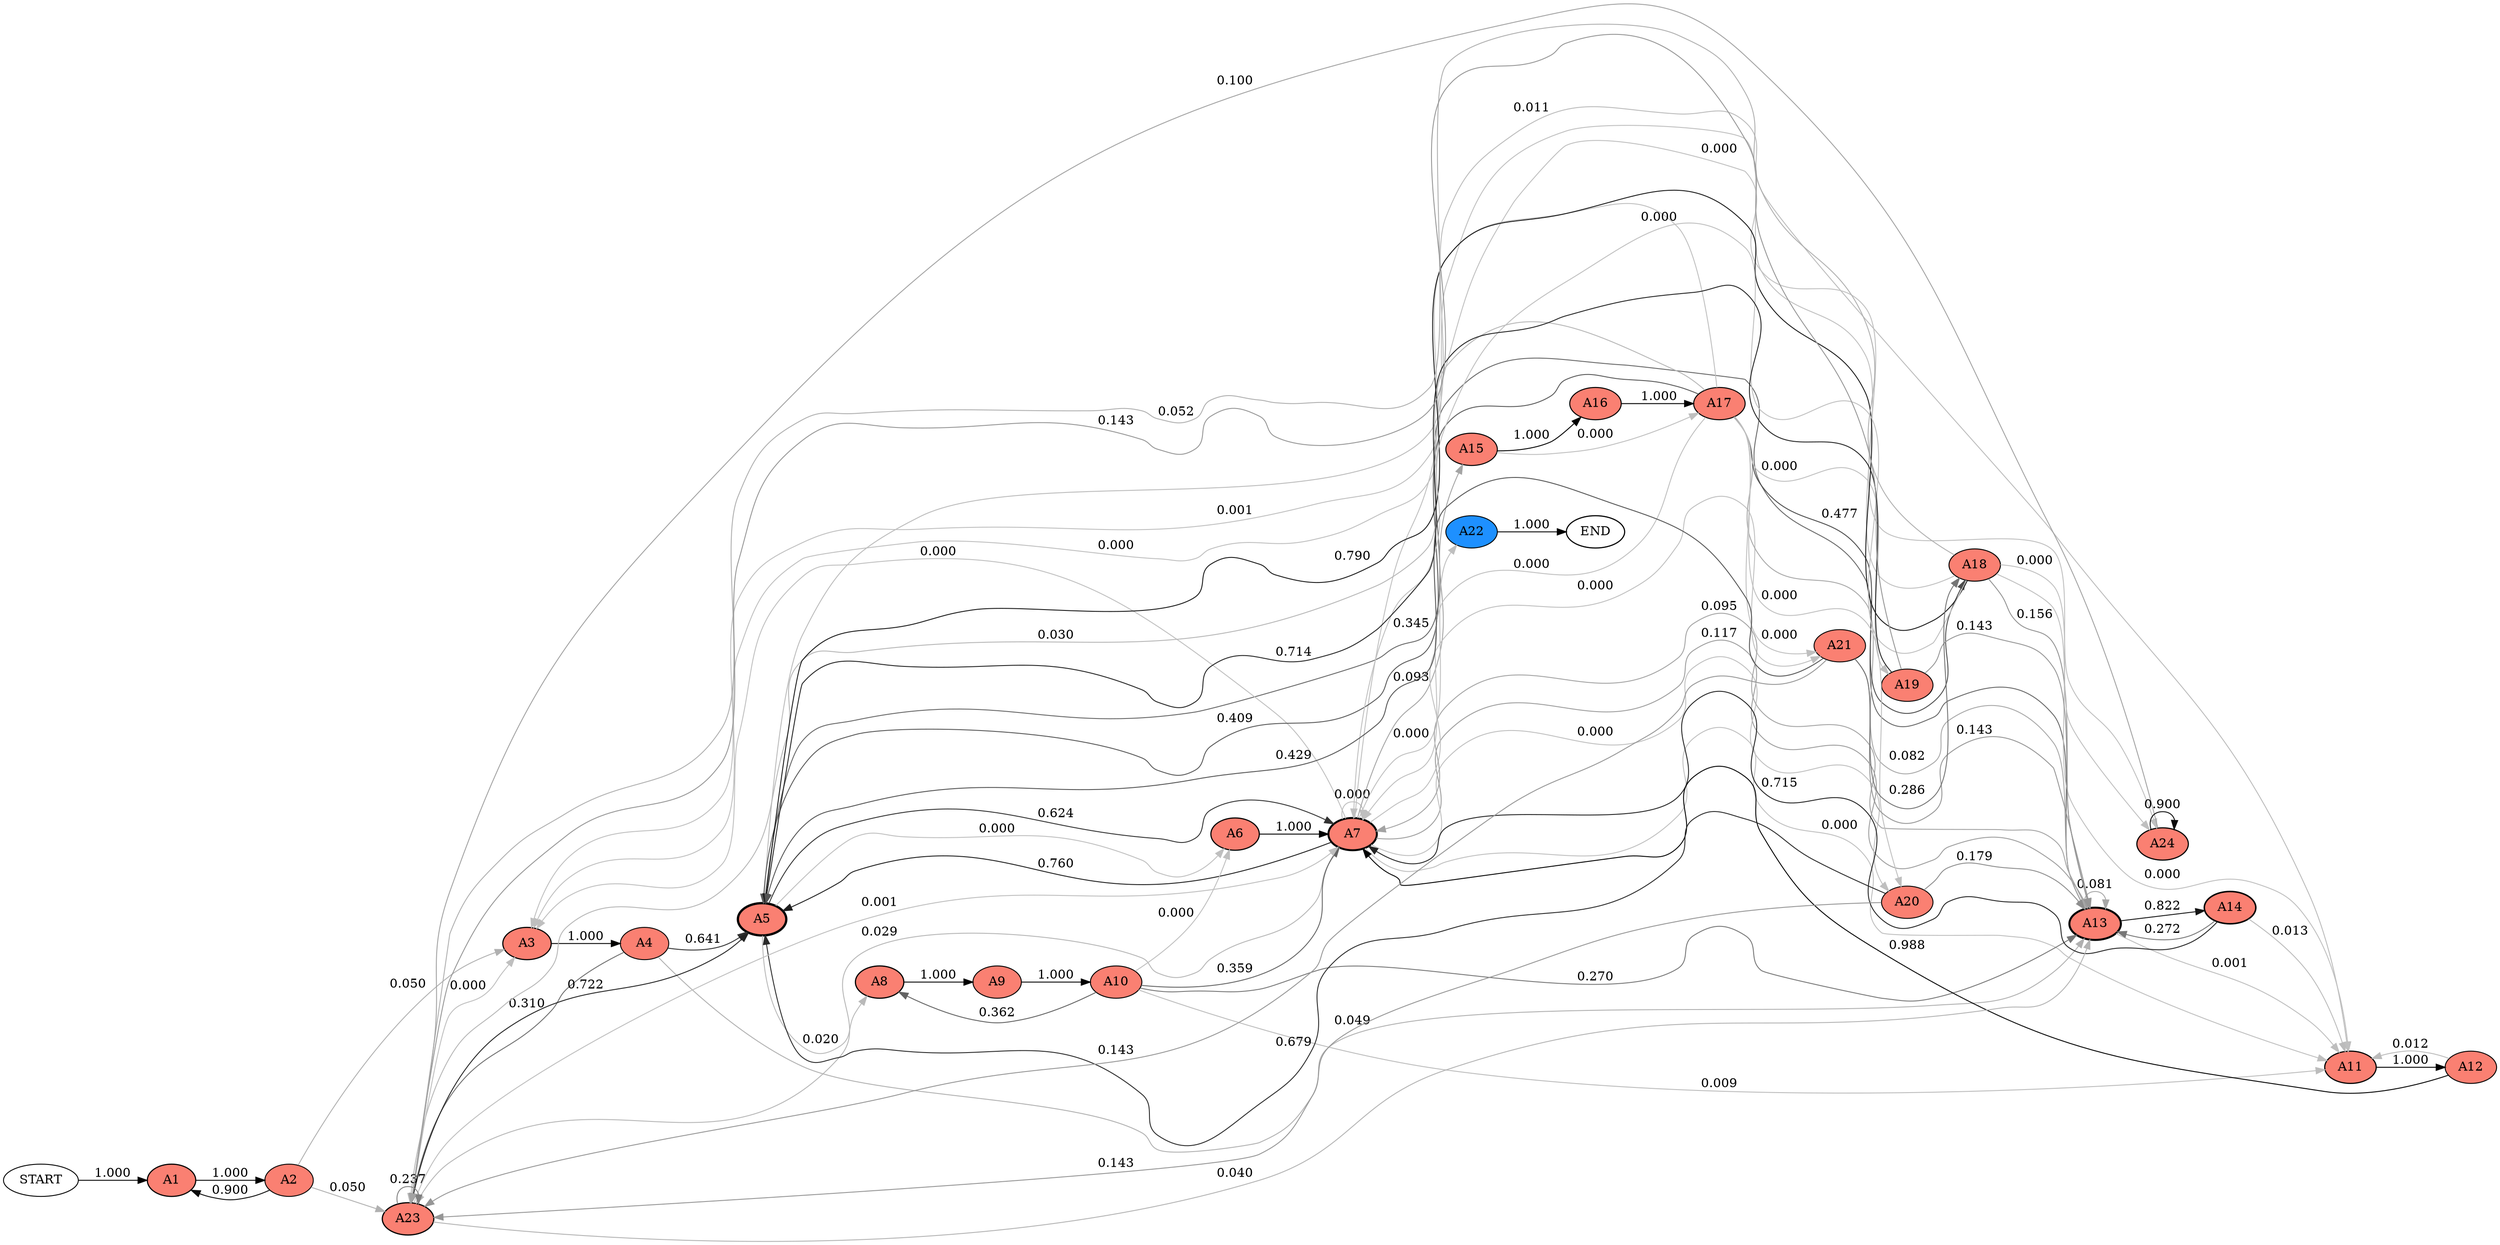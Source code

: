 digraph G {
rankdir=LR;
START [color=black, fillcolor="#ffffff", fontcolor=black, penwidth=1.0000043137250652, style=filled];
A1 [color=black, fillcolor="#fa8072", fontcolor=black, penwidth=1.2500539213427653, style=filled];
START -> A1  [color="#000000", fontcolor=black, label="1.000", weight=1.0];
A2 [color=black, fillcolor="#fa8072", fontcolor=black, penwidth=1.0000431370742122, style=filled];
A1 -> A2  [color="#000000", fontcolor=black, label="1.000", weight=1.0];
A2 -> A1  [color="#0b0b0b", fontcolor=black, label="0.900", weight=0.9];
A3 [color=black, fillcolor="#fa8072", fontcolor=black, penwidth=1.2504960578670465, style=filled];
A2 -> A3  [color="#b0b0b0", fontcolor=black, label="0.050", weight=0.05];
A4 [color=black, fillcolor="#fa8072", fontcolor=black, penwidth=1.0003968462936372, style=filled];
A3 -> A4  [color="#000000", fontcolor=black, label="1.000", weight=1.0];
A5 [color=black, fillcolor="#fa8072", fontcolor=black, penwidth=2.5486225512616145, style=filled];
A4 -> A5  [color="#303030", fontcolor=black, label="0.641", weight=0.6413043478260869];
A6 [color=black, fillcolor="#fa8072", fontcolor=black, penwidth=1.2504960578670465, style=filled];
A5 -> A6  [color="#bfbfbf", fontcolor=black, label="0.000", weight=0.001];
A7 [color=black, fillcolor="#fa8072", fontcolor=black, penwidth=2.1776240976776884, style=filled];
A6 -> A7  [color="#000000", fontcolor=black, label="1.000", weight=1.0];
A7 -> A5  [color="#1e1e1e", fontcolor=black, label="0.760", weight=0.7603921331161898];
A5 -> A7  [color="#323232", fontcolor=black, label="0.624", weight=0.623702673568572];
A8 [color=black, fillcolor="#fa8072", fontcolor=black, penwidth=1.2967829584878776, style=filled];
A5 -> A8  [color="#b9b9b9", fontcolor=black, label="0.020", weight=0.02043714520122586];
A9 [color=black, fillcolor="#fa8072", fontcolor=black, penwidth=1.037426366790302, style=filled];
A8 -> A9  [color="#000000", fontcolor=black, label="1.000", weight=1.0];
A10 [color=black, fillcolor="#fa8072", fontcolor=black, penwidth=1.037426366790302, style=filled];
A9 -> A10  [color="#000000", fontcolor=black, label="1.000", weight=1.0];
A10 -> A7  [color="#646464", fontcolor=black, label="0.359", weight=0.35853280523506115];
A10 -> A8  [color="#636363", fontcolor=black, label="0.362", weight=0.3622639343321279];
A11 [color=black, fillcolor="#fa8072", fontcolor=black, penwidth=1.2801166876859789, style=filled];
A5 -> A11  [color="#bbbbbb", fontcolor=black, label="0.011", weight=0.010908395233417583];
A12 [color=black, fillcolor="#fa8072", fontcolor=black, penwidth=1.024093350148783, style=filled];
A11 -> A12  [color="#000000", fontcolor=black, label="1.000", weight=1.0];
A12 -> A7  [color="#010101", fontcolor=black, label="0.988", weight=0.9876774712027859];
A13 [color=black, fillcolor="#fa8072", fontcolor=black, penwidth=2.2283364840624915, style=filled];
A5 -> A13  [color="#676767", fontcolor=black, label="0.345", weight=0.3446243501870799];
A14 [color=black, fillcolor="#fa8072", fontcolor=black, penwidth=1.6537609485505946, style=filled];
A13 -> A14  [color="#151515", fontcolor=black, label="0.822", weight=0.8223949323421275];
A14 -> A7  [color="#242424", fontcolor=black, label="0.715", weight=0.7146913443966099];
A15 [color=black, fillcolor="#fa8072", fontcolor=black, penwidth=1.124240956863252, style=filled];
A7 -> A15  [color="#a4a4a4", fontcolor=black, label="0.093", weight=0.09301369470091245];
A16 [color=black, fillcolor="#fa8072", fontcolor=black, penwidth=1.124226254038244, style=filled];
A15 -> A16  [color="#000000", fontcolor=black, label="1.000", weight=0.999880075381189];
A17 [color=black, fillcolor="#fa8072", fontcolor=black, penwidth=1.124240956863252, style=filled];
A16 -> A17  [color="#000000", fontcolor=black, label="1.000", weight=1.0];
A18 [color=black, fillcolor="#fa8072", fontcolor=black, penwidth=1.0596943663197527, style=filled];
A17 -> A18  [color="#4c4c4c", fontcolor=black, label="0.477", weight=0.47712866198389586];
A18 -> A13  [color="#939393", fontcolor=black, label="0.156", weight=0.15636220020106276];
A7 -> A13  [color="#9d9d9d", fontcolor=black, label="0.117", weight=0.11680015042817851];
A17 -> A13  [color="#a7a7a7", fontcolor=black, label="0.082", weight=0.08249100565358918];
A14 -> A11  [color="#bbbbbb", fontcolor=black, label="0.013", weight=0.013439673253118446];
A14 -> A13  [color="#777777", fontcolor=black, label="0.272", weight=0.2718689823502717];
A18 -> A5  [color="#191919", fontcolor=black, label="0.790", weight=0.7902843601895735];
A10 -> A13  [color="#777777", fontcolor=black, label="0.270", weight=0.27019114861374205];
A13 -> A7  [color="#a3a3a3", fontcolor=black, label="0.095", weight=0.09482189058741054];
A13 -> A13  [color="#a7a7a7", fontcolor=black, label="0.081", weight=0.08128527262365277];
A13 -> A11  [color="#bebebe", fontcolor=black, label="0.001", weight=0.0014979044468092619];
A17 -> A5  [color="#595959", fontcolor=black, label="0.409", weight=0.4089943464108275];
A7 -> A3  [color="#bfbfbf", fontcolor=black, label="0.000", weight=0.001];
A12 -> A11  [color="#bbbbbb", fontcolor=black, label="0.012", weight=0.012322528797214037];
A17 -> A3  [color="#bfbfbf", fontcolor=black, label="0.000", weight=0.001];
A4 -> A13  [color="#b0b0b0", fontcolor=black, label="0.049", weight=0.04891304347826087];
A18 -> A3  [color="#bfbfbf", fontcolor=black, label="0.001", weight=0.001];
A15 -> A17  [color="#bfbfbf", fontcolor=black, label="0.000", weight=0.001];
A19 [color=black, fillcolor="#fa8072", fontcolor=black, penwidth=1.0000150980205738, style=filled];
A17 -> A19  [color="#bfbfbf", fontcolor=black, label="0.000", weight=0.001];
A19 -> A5  [color="#242424", fontcolor=black, label="0.714", weight=0.7142857142857143];
A20 [color=black, fillcolor="#fa8072", fontcolor=black, penwidth=1.000060391794113, style=filled];
A17 -> A20  [color="#bfbfbf", fontcolor=black, label="0.000", weight=0.001];
A20 -> A5  [color="#2a2a2a", fontcolor=black, label="0.679", weight=0.6785714285714286];
A20 -> A13  [color="#8d8d8d", fontcolor=black, label="0.179", weight=0.17857142857142858];
A21 [color=black, fillcolor="#fa8072", fontcolor=black, penwidth=1.0000150980205738, style=filled];
A17 -> A21  [color="#bfbfbf", fontcolor=black, label="0.000", weight=0.001];
A21 -> A18  [color="#747474", fontcolor=black, label="0.286", weight=0.2857142857142857];
A10 -> A6  [color="#bfbfbf", fontcolor=black, label="0.000", weight=0.001];
A10 -> A11  [color="#bcbcbc", fontcolor=black, label="0.009", weight=0.008667699902416623];
A7 -> A20  [color="#bfbfbf", fontcolor=black, label="0.000", weight=0.001];
A7 -> A21  [color="#bfbfbf", fontcolor=black, label="0.000", weight=0.001];
A21 -> A5  [color="#555555", fontcolor=black, label="0.429", weight=0.42857142857142855];
A21 -> A13  [color="#969696", fontcolor=black, label="0.143", weight=0.14285714285714285];
A19 -> A13  [color="#969696", fontcolor=black, label="0.143", weight=0.14285714285714285];
A7 -> A7  [color="#bfbfbf", fontcolor=black, label="0.000", weight=0.001];
A7 -> A11  [color="#bfbfbf", fontcolor=black, label="0.000", weight=0.001];
A17 -> A7  [color="#bfbfbf", fontcolor=black, label="0.000", weight=0.001];
A18 -> A7  [color="#bfbfbf", fontcolor=black, label="0.000", weight=0.001];
A22 [color=black, fillcolor="#1e90ff", fontcolor=black, penwidth=1.0000043137250652, style=filled];
A7 -> A22  [color="#bfbfbf", fontcolor=black, label="0.000", weight=0.001];
END [color=black, fillcolor="#ffffff", fontcolor=black, penwidth=1.2500053921563314, style=filled];
A22 -> END  [color="#000000", fontcolor=black, label="1.000", weight=1.0];
A23 [color=black, fillcolor="#fa8072", fontcolor=black, penwidth=1.3257333001260274, style=filled];
A2 -> A23  [color="#b0b0b0", fontcolor=black, label="0.050", weight=0.05];
A23 -> A3  [color="#bfbfbf", fontcolor=black, label="0.000", weight=0.001];
A4 -> A23  [color="#6e6e6e", fontcolor=black, label="0.310", weight=0.30978260869565216];
A23 -> A5  [color="#232323", fontcolor=black, label="0.722", weight=0.7219765837784302];
A7 -> A23  [color="#b6b6b6", fontcolor=black, label="0.029", weight=0.029126337360686615];
A18 -> A23  [color="#afafaf", fontcolor=black, label="0.052", weight=0.0522404136148212];
A23 -> A13  [color="#b3b3b3", fontcolor=black, label="0.040", weight=0.039722684022496554];
A17 -> A23  [color="#b6b6b6", fontcolor=black, label="0.030", weight=0.030340928559191366];
A23 -> A23  [color="#7f7f7f", fontcolor=black, label="0.237", weight=0.23702734250645538];
A19 -> A23  [color="#969696", fontcolor=black, label="0.143", weight=0.14285714285714285];
A20 -> A23  [color="#969696", fontcolor=black, label="0.143", weight=0.14285714285714285];
A21 -> A23  [color="#969696", fontcolor=black, label="0.143", weight=0.14285714285714285];
A23 -> A7  [color="#bebebe", fontcolor=black, label="0.001", weight=0.0012380177567118248];
A24 [color=black, fillcolor="#fa8072", fontcolor=black, penwidth=1.2500539213427653, style=filled];
A18 -> A24  [color="#bfbfbf", fontcolor=black, label="0.000", weight=0.001];
A24 -> A24  [color="#0b0b0b", fontcolor=black, label="0.900", weight=0.9];
A24 -> A23  [color="#a2a2a2", fontcolor=black, label="0.100", weight=0.1];
A18 -> A11  [color="#bfbfbf", fontcolor=black, label="0.000", weight=0.001];
A7 -> A24  [color="#bfbfbf", fontcolor=black, label="0.000", weight=0.001];
}
